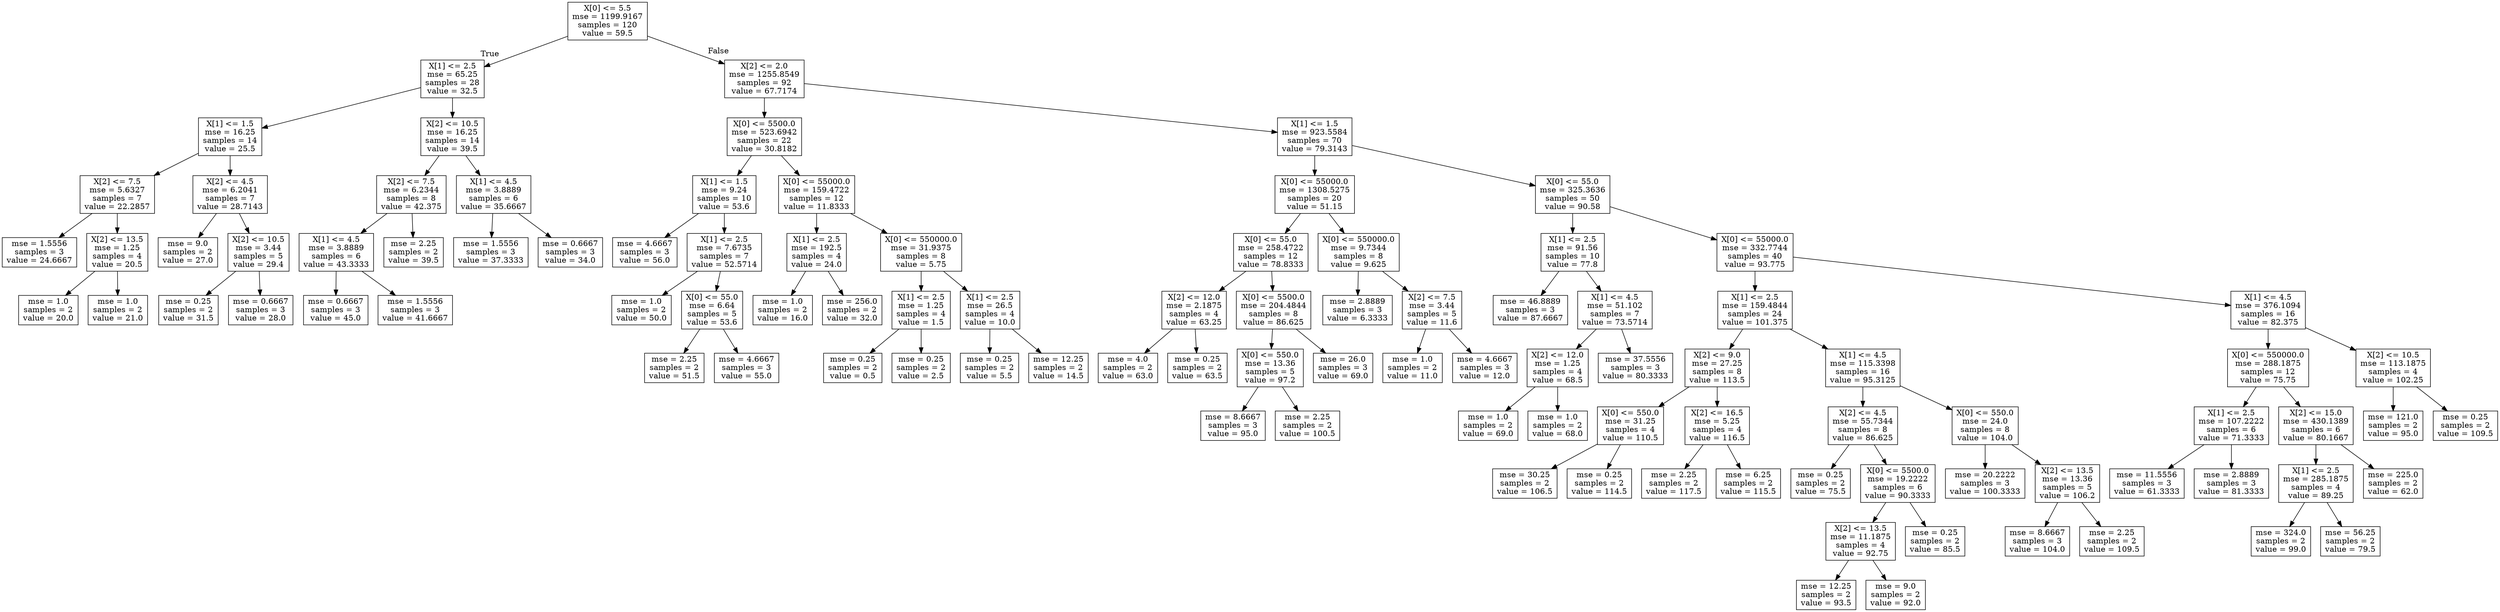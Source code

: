digraph Tree {
node [shape=box] ;
0 [label="X[0] <= 5.5\nmse = 1199.9167\nsamples = 120\nvalue = 59.5"] ;
1 [label="X[1] <= 2.5\nmse = 65.25\nsamples = 28\nvalue = 32.5"] ;
0 -> 1 [labeldistance=2.5, labelangle=45, headlabel="True"] ;
2 [label="X[1] <= 1.5\nmse = 16.25\nsamples = 14\nvalue = 25.5"] ;
1 -> 2 ;
3 [label="X[2] <= 7.5\nmse = 5.6327\nsamples = 7\nvalue = 22.2857"] ;
2 -> 3 ;
4 [label="mse = 1.5556\nsamples = 3\nvalue = 24.6667"] ;
3 -> 4 ;
5 [label="X[2] <= 13.5\nmse = 1.25\nsamples = 4\nvalue = 20.5"] ;
3 -> 5 ;
6 [label="mse = 1.0\nsamples = 2\nvalue = 20.0"] ;
5 -> 6 ;
7 [label="mse = 1.0\nsamples = 2\nvalue = 21.0"] ;
5 -> 7 ;
8 [label="X[2] <= 4.5\nmse = 6.2041\nsamples = 7\nvalue = 28.7143"] ;
2 -> 8 ;
9 [label="mse = 9.0\nsamples = 2\nvalue = 27.0"] ;
8 -> 9 ;
10 [label="X[2] <= 10.5\nmse = 3.44\nsamples = 5\nvalue = 29.4"] ;
8 -> 10 ;
11 [label="mse = 0.25\nsamples = 2\nvalue = 31.5"] ;
10 -> 11 ;
12 [label="mse = 0.6667\nsamples = 3\nvalue = 28.0"] ;
10 -> 12 ;
13 [label="X[2] <= 10.5\nmse = 16.25\nsamples = 14\nvalue = 39.5"] ;
1 -> 13 ;
14 [label="X[2] <= 7.5\nmse = 6.2344\nsamples = 8\nvalue = 42.375"] ;
13 -> 14 ;
15 [label="X[1] <= 4.5\nmse = 3.8889\nsamples = 6\nvalue = 43.3333"] ;
14 -> 15 ;
16 [label="mse = 0.6667\nsamples = 3\nvalue = 45.0"] ;
15 -> 16 ;
17 [label="mse = 1.5556\nsamples = 3\nvalue = 41.6667"] ;
15 -> 17 ;
18 [label="mse = 2.25\nsamples = 2\nvalue = 39.5"] ;
14 -> 18 ;
19 [label="X[1] <= 4.5\nmse = 3.8889\nsamples = 6\nvalue = 35.6667"] ;
13 -> 19 ;
20 [label="mse = 1.5556\nsamples = 3\nvalue = 37.3333"] ;
19 -> 20 ;
21 [label="mse = 0.6667\nsamples = 3\nvalue = 34.0"] ;
19 -> 21 ;
22 [label="X[2] <= 2.0\nmse = 1255.8549\nsamples = 92\nvalue = 67.7174"] ;
0 -> 22 [labeldistance=2.5, labelangle=-45, headlabel="False"] ;
23 [label="X[0] <= 5500.0\nmse = 523.6942\nsamples = 22\nvalue = 30.8182"] ;
22 -> 23 ;
24 [label="X[1] <= 1.5\nmse = 9.24\nsamples = 10\nvalue = 53.6"] ;
23 -> 24 ;
25 [label="mse = 4.6667\nsamples = 3\nvalue = 56.0"] ;
24 -> 25 ;
26 [label="X[1] <= 2.5\nmse = 7.6735\nsamples = 7\nvalue = 52.5714"] ;
24 -> 26 ;
27 [label="mse = 1.0\nsamples = 2\nvalue = 50.0"] ;
26 -> 27 ;
28 [label="X[0] <= 55.0\nmse = 6.64\nsamples = 5\nvalue = 53.6"] ;
26 -> 28 ;
29 [label="mse = 2.25\nsamples = 2\nvalue = 51.5"] ;
28 -> 29 ;
30 [label="mse = 4.6667\nsamples = 3\nvalue = 55.0"] ;
28 -> 30 ;
31 [label="X[0] <= 55000.0\nmse = 159.4722\nsamples = 12\nvalue = 11.8333"] ;
23 -> 31 ;
32 [label="X[1] <= 2.5\nmse = 192.5\nsamples = 4\nvalue = 24.0"] ;
31 -> 32 ;
33 [label="mse = 1.0\nsamples = 2\nvalue = 16.0"] ;
32 -> 33 ;
34 [label="mse = 256.0\nsamples = 2\nvalue = 32.0"] ;
32 -> 34 ;
35 [label="X[0] <= 550000.0\nmse = 31.9375\nsamples = 8\nvalue = 5.75"] ;
31 -> 35 ;
36 [label="X[1] <= 2.5\nmse = 1.25\nsamples = 4\nvalue = 1.5"] ;
35 -> 36 ;
37 [label="mse = 0.25\nsamples = 2\nvalue = 0.5"] ;
36 -> 37 ;
38 [label="mse = 0.25\nsamples = 2\nvalue = 2.5"] ;
36 -> 38 ;
39 [label="X[1] <= 2.5\nmse = 26.5\nsamples = 4\nvalue = 10.0"] ;
35 -> 39 ;
40 [label="mse = 0.25\nsamples = 2\nvalue = 5.5"] ;
39 -> 40 ;
41 [label="mse = 12.25\nsamples = 2\nvalue = 14.5"] ;
39 -> 41 ;
42 [label="X[1] <= 1.5\nmse = 923.5584\nsamples = 70\nvalue = 79.3143"] ;
22 -> 42 ;
43 [label="X[0] <= 55000.0\nmse = 1308.5275\nsamples = 20\nvalue = 51.15"] ;
42 -> 43 ;
44 [label="X[0] <= 55.0\nmse = 258.4722\nsamples = 12\nvalue = 78.8333"] ;
43 -> 44 ;
45 [label="X[2] <= 12.0\nmse = 2.1875\nsamples = 4\nvalue = 63.25"] ;
44 -> 45 ;
46 [label="mse = 4.0\nsamples = 2\nvalue = 63.0"] ;
45 -> 46 ;
47 [label="mse = 0.25\nsamples = 2\nvalue = 63.5"] ;
45 -> 47 ;
48 [label="X[0] <= 5500.0\nmse = 204.4844\nsamples = 8\nvalue = 86.625"] ;
44 -> 48 ;
49 [label="X[0] <= 550.0\nmse = 13.36\nsamples = 5\nvalue = 97.2"] ;
48 -> 49 ;
50 [label="mse = 8.6667\nsamples = 3\nvalue = 95.0"] ;
49 -> 50 ;
51 [label="mse = 2.25\nsamples = 2\nvalue = 100.5"] ;
49 -> 51 ;
52 [label="mse = 26.0\nsamples = 3\nvalue = 69.0"] ;
48 -> 52 ;
53 [label="X[0] <= 550000.0\nmse = 9.7344\nsamples = 8\nvalue = 9.625"] ;
43 -> 53 ;
54 [label="mse = 2.8889\nsamples = 3\nvalue = 6.3333"] ;
53 -> 54 ;
55 [label="X[2] <= 7.5\nmse = 3.44\nsamples = 5\nvalue = 11.6"] ;
53 -> 55 ;
56 [label="mse = 1.0\nsamples = 2\nvalue = 11.0"] ;
55 -> 56 ;
57 [label="mse = 4.6667\nsamples = 3\nvalue = 12.0"] ;
55 -> 57 ;
58 [label="X[0] <= 55.0\nmse = 325.3636\nsamples = 50\nvalue = 90.58"] ;
42 -> 58 ;
59 [label="X[1] <= 2.5\nmse = 91.56\nsamples = 10\nvalue = 77.8"] ;
58 -> 59 ;
60 [label="mse = 46.8889\nsamples = 3\nvalue = 87.6667"] ;
59 -> 60 ;
61 [label="X[1] <= 4.5\nmse = 51.102\nsamples = 7\nvalue = 73.5714"] ;
59 -> 61 ;
62 [label="X[2] <= 12.0\nmse = 1.25\nsamples = 4\nvalue = 68.5"] ;
61 -> 62 ;
63 [label="mse = 1.0\nsamples = 2\nvalue = 69.0"] ;
62 -> 63 ;
64 [label="mse = 1.0\nsamples = 2\nvalue = 68.0"] ;
62 -> 64 ;
65 [label="mse = 37.5556\nsamples = 3\nvalue = 80.3333"] ;
61 -> 65 ;
66 [label="X[0] <= 55000.0\nmse = 332.7744\nsamples = 40\nvalue = 93.775"] ;
58 -> 66 ;
67 [label="X[1] <= 2.5\nmse = 159.4844\nsamples = 24\nvalue = 101.375"] ;
66 -> 67 ;
68 [label="X[2] <= 9.0\nmse = 27.25\nsamples = 8\nvalue = 113.5"] ;
67 -> 68 ;
69 [label="X[0] <= 550.0\nmse = 31.25\nsamples = 4\nvalue = 110.5"] ;
68 -> 69 ;
70 [label="mse = 30.25\nsamples = 2\nvalue = 106.5"] ;
69 -> 70 ;
71 [label="mse = 0.25\nsamples = 2\nvalue = 114.5"] ;
69 -> 71 ;
72 [label="X[2] <= 16.5\nmse = 5.25\nsamples = 4\nvalue = 116.5"] ;
68 -> 72 ;
73 [label="mse = 2.25\nsamples = 2\nvalue = 117.5"] ;
72 -> 73 ;
74 [label="mse = 6.25\nsamples = 2\nvalue = 115.5"] ;
72 -> 74 ;
75 [label="X[1] <= 4.5\nmse = 115.3398\nsamples = 16\nvalue = 95.3125"] ;
67 -> 75 ;
76 [label="X[2] <= 4.5\nmse = 55.7344\nsamples = 8\nvalue = 86.625"] ;
75 -> 76 ;
77 [label="mse = 0.25\nsamples = 2\nvalue = 75.5"] ;
76 -> 77 ;
78 [label="X[0] <= 5500.0\nmse = 19.2222\nsamples = 6\nvalue = 90.3333"] ;
76 -> 78 ;
79 [label="X[2] <= 13.5\nmse = 11.1875\nsamples = 4\nvalue = 92.75"] ;
78 -> 79 ;
80 [label="mse = 12.25\nsamples = 2\nvalue = 93.5"] ;
79 -> 80 ;
81 [label="mse = 9.0\nsamples = 2\nvalue = 92.0"] ;
79 -> 81 ;
82 [label="mse = 0.25\nsamples = 2\nvalue = 85.5"] ;
78 -> 82 ;
83 [label="X[0] <= 550.0\nmse = 24.0\nsamples = 8\nvalue = 104.0"] ;
75 -> 83 ;
84 [label="mse = 20.2222\nsamples = 3\nvalue = 100.3333"] ;
83 -> 84 ;
85 [label="X[2] <= 13.5\nmse = 13.36\nsamples = 5\nvalue = 106.2"] ;
83 -> 85 ;
86 [label="mse = 8.6667\nsamples = 3\nvalue = 104.0"] ;
85 -> 86 ;
87 [label="mse = 2.25\nsamples = 2\nvalue = 109.5"] ;
85 -> 87 ;
88 [label="X[1] <= 4.5\nmse = 376.1094\nsamples = 16\nvalue = 82.375"] ;
66 -> 88 ;
89 [label="X[0] <= 550000.0\nmse = 288.1875\nsamples = 12\nvalue = 75.75"] ;
88 -> 89 ;
90 [label="X[1] <= 2.5\nmse = 107.2222\nsamples = 6\nvalue = 71.3333"] ;
89 -> 90 ;
91 [label="mse = 11.5556\nsamples = 3\nvalue = 61.3333"] ;
90 -> 91 ;
92 [label="mse = 2.8889\nsamples = 3\nvalue = 81.3333"] ;
90 -> 92 ;
93 [label="X[2] <= 15.0\nmse = 430.1389\nsamples = 6\nvalue = 80.1667"] ;
89 -> 93 ;
94 [label="X[1] <= 2.5\nmse = 285.1875\nsamples = 4\nvalue = 89.25"] ;
93 -> 94 ;
95 [label="mse = 324.0\nsamples = 2\nvalue = 99.0"] ;
94 -> 95 ;
96 [label="mse = 56.25\nsamples = 2\nvalue = 79.5"] ;
94 -> 96 ;
97 [label="mse = 225.0\nsamples = 2\nvalue = 62.0"] ;
93 -> 97 ;
98 [label="X[2] <= 10.5\nmse = 113.1875\nsamples = 4\nvalue = 102.25"] ;
88 -> 98 ;
99 [label="mse = 121.0\nsamples = 2\nvalue = 95.0"] ;
98 -> 99 ;
100 [label="mse = 0.25\nsamples = 2\nvalue = 109.5"] ;
98 -> 100 ;
}
